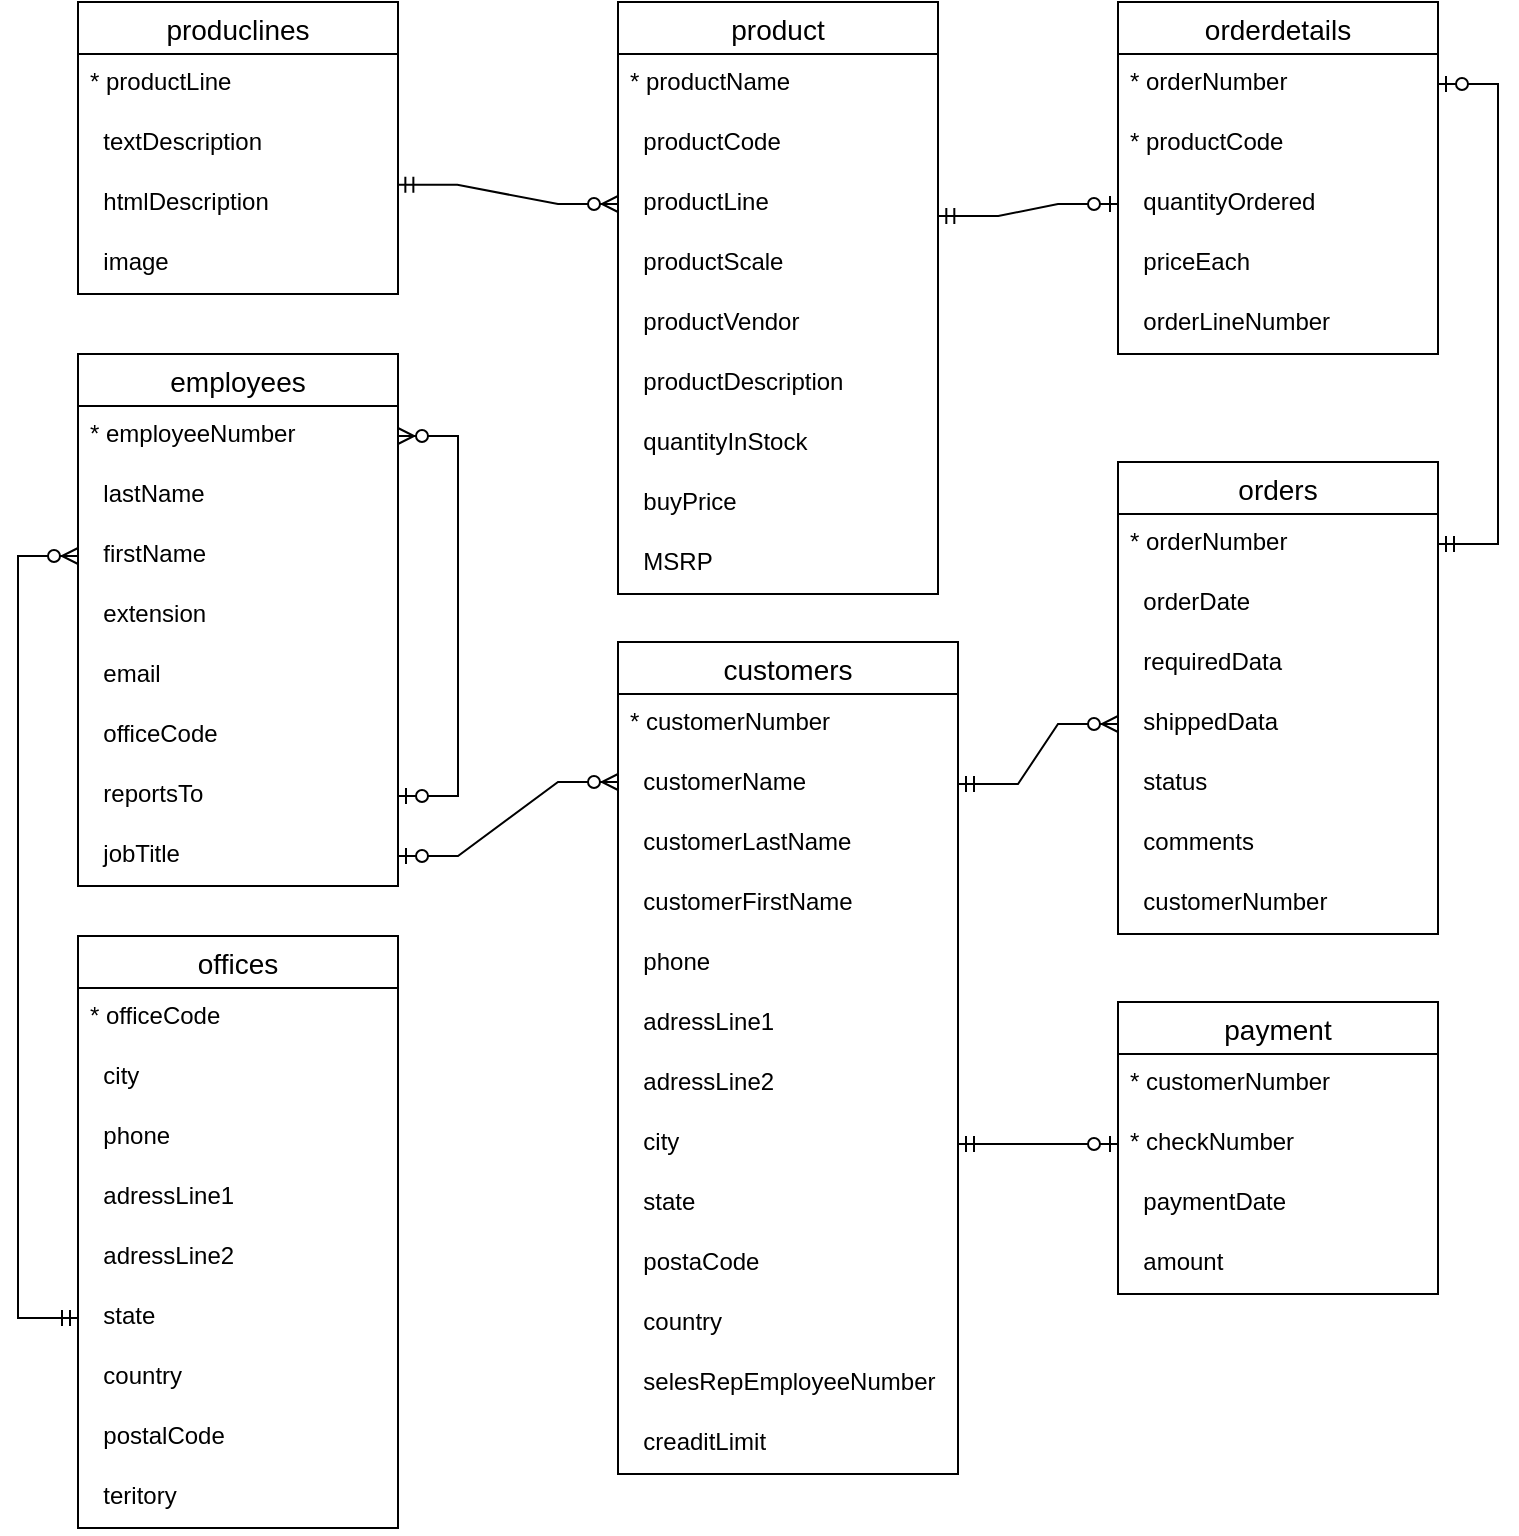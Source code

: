 <mxfile version="15.9.1" type="google"><diagram id="9zNR0hAD7L5Qm3pUMLD7" name="Page-1"><mxGraphModel dx="1027" dy="543" grid="1" gridSize="10" guides="1" tooltips="1" connect="1" arrows="1" fold="1" page="1" pageScale="1" pageWidth="850" pageHeight="1100" math="0" shadow="0"><root><mxCell id="0"/><mxCell id="1" parent="0"/><mxCell id="y_DZP28vQVpcmdnaSepI-1" value="employees" style="swimlane;fontStyle=0;childLayout=stackLayout;horizontal=1;startSize=26;horizontalStack=0;resizeParent=1;resizeParentMax=0;resizeLast=0;collapsible=1;marginBottom=0;align=center;fontSize=14;" parent="1" vertex="1"><mxGeometry x="470" y="516" width="160" height="266" as="geometry"/></mxCell><mxCell id="y_DZP28vQVpcmdnaSepI-2" value="* employeeNumber" style="text;strokeColor=none;fillColor=none;spacingLeft=4;spacingRight=4;overflow=hidden;rotatable=0;points=[[0,0.5],[1,0.5]];portConstraint=eastwest;fontSize=12;" parent="y_DZP28vQVpcmdnaSepI-1" vertex="1"><mxGeometry y="26" width="160" height="30" as="geometry"/></mxCell><mxCell id="y_DZP28vQVpcmdnaSepI-3" value="  lastName" style="text;strokeColor=none;fillColor=none;spacingLeft=4;spacingRight=4;overflow=hidden;rotatable=0;points=[[0,0.5],[1,0.5]];portConstraint=eastwest;fontSize=12;" parent="y_DZP28vQVpcmdnaSepI-1" vertex="1"><mxGeometry y="56" width="160" height="30" as="geometry"/></mxCell><mxCell id="y_DZP28vQVpcmdnaSepI-4" value="  firstName" style="text;strokeColor=none;fillColor=none;spacingLeft=4;spacingRight=4;overflow=hidden;rotatable=0;points=[[0,0.5],[1,0.5]];portConstraint=eastwest;fontSize=12;" parent="y_DZP28vQVpcmdnaSepI-1" vertex="1"><mxGeometry y="86" width="160" height="30" as="geometry"/></mxCell><mxCell id="y_DZP28vQVpcmdnaSepI-5" value="  extension" style="text;strokeColor=none;fillColor=none;spacingLeft=4;spacingRight=4;overflow=hidden;rotatable=0;points=[[0,0.5],[1,0.5]];portConstraint=eastwest;fontSize=12;" parent="y_DZP28vQVpcmdnaSepI-1" vertex="1"><mxGeometry y="116" width="160" height="30" as="geometry"/></mxCell><mxCell id="y_DZP28vQVpcmdnaSepI-6" value="  email" style="text;strokeColor=none;fillColor=none;spacingLeft=4;spacingRight=4;overflow=hidden;rotatable=0;points=[[0,0.5],[1,0.5]];portConstraint=eastwest;fontSize=12;" parent="y_DZP28vQVpcmdnaSepI-1" vertex="1"><mxGeometry y="146" width="160" height="30" as="geometry"/></mxCell><mxCell id="y_DZP28vQVpcmdnaSepI-7" value="  officeCode" style="text;strokeColor=none;fillColor=none;spacingLeft=4;spacingRight=4;overflow=hidden;rotatable=0;points=[[0,0.5],[1,0.5]];portConstraint=eastwest;fontSize=12;" parent="y_DZP28vQVpcmdnaSepI-1" vertex="1"><mxGeometry y="176" width="160" height="30" as="geometry"/></mxCell><mxCell id="y_DZP28vQVpcmdnaSepI-8" value="  reportsTo" style="text;strokeColor=none;fillColor=none;spacingLeft=4;spacingRight=4;overflow=hidden;rotatable=0;points=[[0,0.5],[1,0.5]];portConstraint=eastwest;fontSize=12;" parent="y_DZP28vQVpcmdnaSepI-1" vertex="1"><mxGeometry y="206" width="160" height="30" as="geometry"/></mxCell><mxCell id="y_DZP28vQVpcmdnaSepI-9" value="  jobTitle" style="text;strokeColor=none;fillColor=none;spacingLeft=4;spacingRight=4;overflow=hidden;rotatable=0;points=[[0,0.5],[1,0.5]];portConstraint=eastwest;fontSize=12;" parent="y_DZP28vQVpcmdnaSepI-1" vertex="1"><mxGeometry y="236" width="160" height="30" as="geometry"/></mxCell><mxCell id="y_DZP28vQVpcmdnaSepI-10" value="" style="edgeStyle=entityRelationEdgeStyle;fontSize=12;html=1;endArrow=ERzeroToMany;startArrow=ERzeroToOne;rounded=0;exitX=1;exitY=0.5;exitDx=0;exitDy=0;entryX=1;entryY=0.5;entryDx=0;entryDy=0;" parent="y_DZP28vQVpcmdnaSepI-1" source="y_DZP28vQVpcmdnaSepI-8" target="y_DZP28vQVpcmdnaSepI-2" edge="1"><mxGeometry width="100" height="100" relative="1" as="geometry"><mxPoint x="160.0" y="171" as="sourcePoint"/><mxPoint x="270.0" y="134" as="targetPoint"/></mxGeometry></mxCell><mxCell id="y_DZP28vQVpcmdnaSepI-11" value="product" style="swimlane;fontStyle=0;childLayout=stackLayout;horizontal=1;startSize=26;horizontalStack=0;resizeParent=1;resizeParentMax=0;resizeLast=0;collapsible=1;marginBottom=0;align=center;fontSize=14;" parent="1" vertex="1"><mxGeometry x="740" y="340" width="160" height="296" as="geometry"/></mxCell><mxCell id="y_DZP28vQVpcmdnaSepI-12" value="* productName" style="text;strokeColor=none;fillColor=none;spacingLeft=4;spacingRight=4;overflow=hidden;rotatable=0;points=[[0,0.5],[1,0.5]];portConstraint=eastwest;fontSize=12;" parent="y_DZP28vQVpcmdnaSepI-11" vertex="1"><mxGeometry y="26" width="160" height="30" as="geometry"/></mxCell><mxCell id="y_DZP28vQVpcmdnaSepI-13" value="  productCode" style="text;strokeColor=none;fillColor=none;spacingLeft=4;spacingRight=4;overflow=hidden;rotatable=0;points=[[0,0.5],[1,0.5]];portConstraint=eastwest;fontSize=12;" parent="y_DZP28vQVpcmdnaSepI-11" vertex="1"><mxGeometry y="56" width="160" height="30" as="geometry"/></mxCell><mxCell id="y_DZP28vQVpcmdnaSepI-14" value="  productLine" style="text;strokeColor=none;fillColor=none;spacingLeft=4;spacingRight=4;overflow=hidden;rotatable=0;points=[[0,0.5],[1,0.5]];portConstraint=eastwest;fontSize=12;" parent="y_DZP28vQVpcmdnaSepI-11" vertex="1"><mxGeometry y="86" width="160" height="30" as="geometry"/></mxCell><mxCell id="y_DZP28vQVpcmdnaSepI-15" value="  productScale" style="text;strokeColor=none;fillColor=none;spacingLeft=4;spacingRight=4;overflow=hidden;rotatable=0;points=[[0,0.5],[1,0.5]];portConstraint=eastwest;fontSize=12;" parent="y_DZP28vQVpcmdnaSepI-11" vertex="1"><mxGeometry y="116" width="160" height="30" as="geometry"/></mxCell><mxCell id="y_DZP28vQVpcmdnaSepI-16" value="  productVendor" style="text;strokeColor=none;fillColor=none;spacingLeft=4;spacingRight=4;overflow=hidden;rotatable=0;points=[[0,0.5],[1,0.5]];portConstraint=eastwest;fontSize=12;" parent="y_DZP28vQVpcmdnaSepI-11" vertex="1"><mxGeometry y="146" width="160" height="30" as="geometry"/></mxCell><mxCell id="y_DZP28vQVpcmdnaSepI-17" value="  productDescription" style="text;strokeColor=none;fillColor=none;spacingLeft=4;spacingRight=4;overflow=hidden;rotatable=0;points=[[0,0.5],[1,0.5]];portConstraint=eastwest;fontSize=12;" parent="y_DZP28vQVpcmdnaSepI-11" vertex="1"><mxGeometry y="176" width="160" height="30" as="geometry"/></mxCell><mxCell id="y_DZP28vQVpcmdnaSepI-18" value="  quantityInStock" style="text;strokeColor=none;fillColor=none;spacingLeft=4;spacingRight=4;overflow=hidden;rotatable=0;points=[[0,0.5],[1,0.5]];portConstraint=eastwest;fontSize=12;" parent="y_DZP28vQVpcmdnaSepI-11" vertex="1"><mxGeometry y="206" width="160" height="30" as="geometry"/></mxCell><mxCell id="y_DZP28vQVpcmdnaSepI-19" value="  buyPrice" style="text;strokeColor=none;fillColor=none;spacingLeft=4;spacingRight=4;overflow=hidden;rotatable=0;points=[[0,0.5],[1,0.5]];portConstraint=eastwest;fontSize=12;" parent="y_DZP28vQVpcmdnaSepI-11" vertex="1"><mxGeometry y="236" width="160" height="30" as="geometry"/></mxCell><mxCell id="y_DZP28vQVpcmdnaSepI-20" value="  MSRP" style="text;strokeColor=none;fillColor=none;spacingLeft=4;spacingRight=4;overflow=hidden;rotatable=0;points=[[0,0.5],[1,0.5]];portConstraint=eastwest;fontSize=12;" parent="y_DZP28vQVpcmdnaSepI-11" vertex="1"><mxGeometry y="266" width="160" height="30" as="geometry"/></mxCell><mxCell id="y_DZP28vQVpcmdnaSepI-21" value="produclines" style="swimlane;fontStyle=0;childLayout=stackLayout;horizontal=1;startSize=26;horizontalStack=0;resizeParent=1;resizeParentMax=0;resizeLast=0;collapsible=1;marginBottom=0;align=center;fontSize=14;" parent="1" vertex="1"><mxGeometry x="470" y="340" width="160" height="146" as="geometry"/></mxCell><mxCell id="y_DZP28vQVpcmdnaSepI-22" value="* productLine" style="text;strokeColor=none;fillColor=none;spacingLeft=4;spacingRight=4;overflow=hidden;rotatable=0;points=[[0,0.5],[1,0.5]];portConstraint=eastwest;fontSize=12;" parent="y_DZP28vQVpcmdnaSepI-21" vertex="1"><mxGeometry y="26" width="160" height="30" as="geometry"/></mxCell><mxCell id="y_DZP28vQVpcmdnaSepI-23" value="  textDescription" style="text;strokeColor=none;fillColor=none;spacingLeft=4;spacingRight=4;overflow=hidden;rotatable=0;points=[[0,0.5],[1,0.5]];portConstraint=eastwest;fontSize=12;" parent="y_DZP28vQVpcmdnaSepI-21" vertex="1"><mxGeometry y="56" width="160" height="30" as="geometry"/></mxCell><mxCell id="y_DZP28vQVpcmdnaSepI-24" value="  htmlDescription" style="text;strokeColor=none;fillColor=none;spacingLeft=4;spacingRight=4;overflow=hidden;rotatable=0;points=[[0,0.5],[1,0.5]];portConstraint=eastwest;fontSize=12;" parent="y_DZP28vQVpcmdnaSepI-21" vertex="1"><mxGeometry y="86" width="160" height="30" as="geometry"/></mxCell><mxCell id="y_DZP28vQVpcmdnaSepI-25" value="  image" style="text;strokeColor=none;fillColor=none;spacingLeft=4;spacingRight=4;overflow=hidden;rotatable=0;points=[[0,0.5],[1,0.5]];portConstraint=eastwest;fontSize=12;" parent="y_DZP28vQVpcmdnaSepI-21" vertex="1"><mxGeometry y="116" width="160" height="30" as="geometry"/></mxCell><mxCell id="y_DZP28vQVpcmdnaSepI-26" value="orderdetails" style="swimlane;fontStyle=0;childLayout=stackLayout;horizontal=1;startSize=26;horizontalStack=0;resizeParent=1;resizeParentMax=0;resizeLast=0;collapsible=1;marginBottom=0;align=center;fontSize=14;" parent="1" vertex="1"><mxGeometry x="990" y="340" width="160" height="176" as="geometry"/></mxCell><mxCell id="y_DZP28vQVpcmdnaSepI-27" value="* orderNumber" style="text;strokeColor=none;fillColor=none;spacingLeft=4;spacingRight=4;overflow=hidden;rotatable=0;points=[[0,0.5],[1,0.5]];portConstraint=eastwest;fontSize=12;" parent="y_DZP28vQVpcmdnaSepI-26" vertex="1"><mxGeometry y="26" width="160" height="30" as="geometry"/></mxCell><mxCell id="y_DZP28vQVpcmdnaSepI-28" value="* productCode" style="text;strokeColor=none;fillColor=none;spacingLeft=4;spacingRight=4;overflow=hidden;rotatable=0;points=[[0,0.5],[1,0.5]];portConstraint=eastwest;fontSize=12;" parent="y_DZP28vQVpcmdnaSepI-26" vertex="1"><mxGeometry y="56" width="160" height="30" as="geometry"/></mxCell><mxCell id="y_DZP28vQVpcmdnaSepI-29" value="  quantityOrdered" style="text;strokeColor=none;fillColor=none;spacingLeft=4;spacingRight=4;overflow=hidden;rotatable=0;points=[[0,0.5],[1,0.5]];portConstraint=eastwest;fontSize=12;" parent="y_DZP28vQVpcmdnaSepI-26" vertex="1"><mxGeometry y="86" width="160" height="30" as="geometry"/></mxCell><mxCell id="y_DZP28vQVpcmdnaSepI-30" value="  priceEach" style="text;strokeColor=none;fillColor=none;spacingLeft=4;spacingRight=4;overflow=hidden;rotatable=0;points=[[0,0.5],[1,0.5]];portConstraint=eastwest;fontSize=12;" parent="y_DZP28vQVpcmdnaSepI-26" vertex="1"><mxGeometry y="116" width="160" height="30" as="geometry"/></mxCell><mxCell id="y_DZP28vQVpcmdnaSepI-31" value="  orderLineNumber" style="text;strokeColor=none;fillColor=none;spacingLeft=4;spacingRight=4;overflow=hidden;rotatable=0;points=[[0,0.5],[1,0.5]];portConstraint=eastwest;fontSize=12;" parent="y_DZP28vQVpcmdnaSepI-26" vertex="1"><mxGeometry y="146" width="160" height="30" as="geometry"/></mxCell><mxCell id="y_DZP28vQVpcmdnaSepI-32" value="orders" style="swimlane;fontStyle=0;childLayout=stackLayout;horizontal=1;startSize=26;horizontalStack=0;resizeParent=1;resizeParentMax=0;resizeLast=0;collapsible=1;marginBottom=0;align=center;fontSize=14;" parent="1" vertex="1"><mxGeometry x="990" y="570" width="160" height="236" as="geometry"/></mxCell><mxCell id="y_DZP28vQVpcmdnaSepI-33" value="* orderNumber" style="text;strokeColor=none;fillColor=none;spacingLeft=4;spacingRight=4;overflow=hidden;rotatable=0;points=[[0,0.5],[1,0.5]];portConstraint=eastwest;fontSize=12;" parent="y_DZP28vQVpcmdnaSepI-32" vertex="1"><mxGeometry y="26" width="160" height="30" as="geometry"/></mxCell><mxCell id="y_DZP28vQVpcmdnaSepI-34" value="  orderDate" style="text;strokeColor=none;fillColor=none;spacingLeft=4;spacingRight=4;overflow=hidden;rotatable=0;points=[[0,0.5],[1,0.5]];portConstraint=eastwest;fontSize=12;" parent="y_DZP28vQVpcmdnaSepI-32" vertex="1"><mxGeometry y="56" width="160" height="30" as="geometry"/></mxCell><mxCell id="y_DZP28vQVpcmdnaSepI-35" value="  requiredData" style="text;strokeColor=none;fillColor=none;spacingLeft=4;spacingRight=4;overflow=hidden;rotatable=0;points=[[0,0.5],[1,0.5]];portConstraint=eastwest;fontSize=12;" parent="y_DZP28vQVpcmdnaSepI-32" vertex="1"><mxGeometry y="86" width="160" height="30" as="geometry"/></mxCell><mxCell id="y_DZP28vQVpcmdnaSepI-36" value="  shippedData" style="text;strokeColor=none;fillColor=none;spacingLeft=4;spacingRight=4;overflow=hidden;rotatable=0;points=[[0,0.5],[1,0.5]];portConstraint=eastwest;fontSize=12;" parent="y_DZP28vQVpcmdnaSepI-32" vertex="1"><mxGeometry y="116" width="160" height="30" as="geometry"/></mxCell><mxCell id="y_DZP28vQVpcmdnaSepI-37" value="  status" style="text;strokeColor=none;fillColor=none;spacingLeft=4;spacingRight=4;overflow=hidden;rotatable=0;points=[[0,0.5],[1,0.5]];portConstraint=eastwest;fontSize=12;" parent="y_DZP28vQVpcmdnaSepI-32" vertex="1"><mxGeometry y="146" width="160" height="30" as="geometry"/></mxCell><mxCell id="y_DZP28vQVpcmdnaSepI-38" value="  comments" style="text;strokeColor=none;fillColor=none;spacingLeft=4;spacingRight=4;overflow=hidden;rotatable=0;points=[[0,0.5],[1,0.5]];portConstraint=eastwest;fontSize=12;" parent="y_DZP28vQVpcmdnaSepI-32" vertex="1"><mxGeometry y="176" width="160" height="30" as="geometry"/></mxCell><mxCell id="y_DZP28vQVpcmdnaSepI-39" value="  customerNumber" style="text;strokeColor=none;fillColor=none;spacingLeft=4;spacingRight=4;overflow=hidden;rotatable=0;points=[[0,0.5],[1,0.5]];portConstraint=eastwest;fontSize=12;" parent="y_DZP28vQVpcmdnaSepI-32" vertex="1"><mxGeometry y="206" width="160" height="30" as="geometry"/></mxCell><mxCell id="y_DZP28vQVpcmdnaSepI-40" value="payment" style="swimlane;fontStyle=0;childLayout=stackLayout;horizontal=1;startSize=26;horizontalStack=0;resizeParent=1;resizeParentMax=0;resizeLast=0;collapsible=1;marginBottom=0;align=center;fontSize=14;" parent="1" vertex="1"><mxGeometry x="990" y="840" width="160" height="146" as="geometry"/></mxCell><mxCell id="y_DZP28vQVpcmdnaSepI-41" value="* customerNumber" style="text;strokeColor=none;fillColor=none;spacingLeft=4;spacingRight=4;overflow=hidden;rotatable=0;points=[[0,0.5],[1,0.5]];portConstraint=eastwest;fontSize=12;" parent="y_DZP28vQVpcmdnaSepI-40" vertex="1"><mxGeometry y="26" width="160" height="30" as="geometry"/></mxCell><mxCell id="y_DZP28vQVpcmdnaSepI-42" value="* checkNumber" style="text;strokeColor=none;fillColor=none;spacingLeft=4;spacingRight=4;overflow=hidden;rotatable=0;points=[[0,0.5],[1,0.5]];portConstraint=eastwest;fontSize=12;" parent="y_DZP28vQVpcmdnaSepI-40" vertex="1"><mxGeometry y="56" width="160" height="30" as="geometry"/></mxCell><mxCell id="y_DZP28vQVpcmdnaSepI-43" value="  paymentDate" style="text;strokeColor=none;fillColor=none;spacingLeft=4;spacingRight=4;overflow=hidden;rotatable=0;points=[[0,0.5],[1,0.5]];portConstraint=eastwest;fontSize=12;" parent="y_DZP28vQVpcmdnaSepI-40" vertex="1"><mxGeometry y="86" width="160" height="30" as="geometry"/></mxCell><mxCell id="y_DZP28vQVpcmdnaSepI-44" value="  amount" style="text;strokeColor=none;fillColor=none;spacingLeft=4;spacingRight=4;overflow=hidden;rotatable=0;points=[[0,0.5],[1,0.5]];portConstraint=eastwest;fontSize=12;" parent="y_DZP28vQVpcmdnaSepI-40" vertex="1"><mxGeometry y="116" width="160" height="30" as="geometry"/></mxCell><mxCell id="y_DZP28vQVpcmdnaSepI-45" value="offices" style="swimlane;fontStyle=0;childLayout=stackLayout;horizontal=1;startSize=26;horizontalStack=0;resizeParent=1;resizeParentMax=0;resizeLast=0;collapsible=1;marginBottom=0;align=center;fontSize=14;" parent="1" vertex="1"><mxGeometry x="470" y="807" width="160" height="296" as="geometry"/></mxCell><mxCell id="y_DZP28vQVpcmdnaSepI-46" value="* officeCode" style="text;strokeColor=none;fillColor=none;spacingLeft=4;spacingRight=4;overflow=hidden;rotatable=0;points=[[0,0.5],[1,0.5]];portConstraint=eastwest;fontSize=12;" parent="y_DZP28vQVpcmdnaSepI-45" vertex="1"><mxGeometry y="26" width="160" height="30" as="geometry"/></mxCell><mxCell id="y_DZP28vQVpcmdnaSepI-47" value="  city" style="text;strokeColor=none;fillColor=none;spacingLeft=4;spacingRight=4;overflow=hidden;rotatable=0;points=[[0,0.5],[1,0.5]];portConstraint=eastwest;fontSize=12;" parent="y_DZP28vQVpcmdnaSepI-45" vertex="1"><mxGeometry y="56" width="160" height="30" as="geometry"/></mxCell><mxCell id="y_DZP28vQVpcmdnaSepI-48" value="  phone" style="text;strokeColor=none;fillColor=none;spacingLeft=4;spacingRight=4;overflow=hidden;rotatable=0;points=[[0,0.5],[1,0.5]];portConstraint=eastwest;fontSize=12;" parent="y_DZP28vQVpcmdnaSepI-45" vertex="1"><mxGeometry y="86" width="160" height="30" as="geometry"/></mxCell><mxCell id="y_DZP28vQVpcmdnaSepI-49" value="  adressLine1" style="text;strokeColor=none;fillColor=none;spacingLeft=4;spacingRight=4;overflow=hidden;rotatable=0;points=[[0,0.5],[1,0.5]];portConstraint=eastwest;fontSize=12;" parent="y_DZP28vQVpcmdnaSepI-45" vertex="1"><mxGeometry y="116" width="160" height="30" as="geometry"/></mxCell><mxCell id="y_DZP28vQVpcmdnaSepI-50" value="  adressLine2" style="text;strokeColor=none;fillColor=none;spacingLeft=4;spacingRight=4;overflow=hidden;rotatable=0;points=[[0,0.5],[1,0.5]];portConstraint=eastwest;fontSize=12;" parent="y_DZP28vQVpcmdnaSepI-45" vertex="1"><mxGeometry y="146" width="160" height="30" as="geometry"/></mxCell><mxCell id="y_DZP28vQVpcmdnaSepI-51" value="  state" style="text;strokeColor=none;fillColor=none;spacingLeft=4;spacingRight=4;overflow=hidden;rotatable=0;points=[[0,0.5],[1,0.5]];portConstraint=eastwest;fontSize=12;" parent="y_DZP28vQVpcmdnaSepI-45" vertex="1"><mxGeometry y="176" width="160" height="30" as="geometry"/></mxCell><mxCell id="y_DZP28vQVpcmdnaSepI-52" value="  country" style="text;strokeColor=none;fillColor=none;spacingLeft=4;spacingRight=4;overflow=hidden;rotatable=0;points=[[0,0.5],[1,0.5]];portConstraint=eastwest;fontSize=12;" parent="y_DZP28vQVpcmdnaSepI-45" vertex="1"><mxGeometry y="206" width="160" height="30" as="geometry"/></mxCell><mxCell id="y_DZP28vQVpcmdnaSepI-53" value="  postalCode" style="text;strokeColor=none;fillColor=none;spacingLeft=4;spacingRight=4;overflow=hidden;rotatable=0;points=[[0,0.5],[1,0.5]];portConstraint=eastwest;fontSize=12;" parent="y_DZP28vQVpcmdnaSepI-45" vertex="1"><mxGeometry y="236" width="160" height="30" as="geometry"/></mxCell><mxCell id="y_DZP28vQVpcmdnaSepI-54" value="  teritory" style="text;strokeColor=none;fillColor=none;spacingLeft=4;spacingRight=4;overflow=hidden;rotatable=0;points=[[0,0.5],[1,0.5]];portConstraint=eastwest;fontSize=12;" parent="y_DZP28vQVpcmdnaSepI-45" vertex="1"><mxGeometry y="266" width="160" height="30" as="geometry"/></mxCell><mxCell id="y_DZP28vQVpcmdnaSepI-55" value="customers" style="swimlane;fontStyle=0;childLayout=stackLayout;horizontal=1;startSize=26;horizontalStack=0;resizeParent=1;resizeParentMax=0;resizeLast=0;collapsible=1;marginBottom=0;align=center;fontSize=14;" parent="1" vertex="1"><mxGeometry x="740" y="660" width="170" height="416" as="geometry"/></mxCell><mxCell id="y_DZP28vQVpcmdnaSepI-56" value="* customerNumber" style="text;strokeColor=none;fillColor=none;spacingLeft=4;spacingRight=4;overflow=hidden;rotatable=0;points=[[0,0.5],[1,0.5]];portConstraint=eastwest;fontSize=12;" parent="y_DZP28vQVpcmdnaSepI-55" vertex="1"><mxGeometry y="26" width="170" height="30" as="geometry"/></mxCell><mxCell id="y_DZP28vQVpcmdnaSepI-57" value="  customerName" style="text;strokeColor=none;fillColor=none;spacingLeft=4;spacingRight=4;overflow=hidden;rotatable=0;points=[[0,0.5],[1,0.5]];portConstraint=eastwest;fontSize=12;" parent="y_DZP28vQVpcmdnaSepI-55" vertex="1"><mxGeometry y="56" width="170" height="30" as="geometry"/></mxCell><mxCell id="y_DZP28vQVpcmdnaSepI-58" value="  customerLastName" style="text;strokeColor=none;fillColor=none;spacingLeft=4;spacingRight=4;overflow=hidden;rotatable=0;points=[[0,0.5],[1,0.5]];portConstraint=eastwest;fontSize=12;" parent="y_DZP28vQVpcmdnaSepI-55" vertex="1"><mxGeometry y="86" width="170" height="30" as="geometry"/></mxCell><mxCell id="y_DZP28vQVpcmdnaSepI-59" value="  customerFirstName" style="text;strokeColor=none;fillColor=none;spacingLeft=4;spacingRight=4;overflow=hidden;rotatable=0;points=[[0,0.5],[1,0.5]];portConstraint=eastwest;fontSize=12;" parent="y_DZP28vQVpcmdnaSepI-55" vertex="1"><mxGeometry y="116" width="170" height="30" as="geometry"/></mxCell><mxCell id="y_DZP28vQVpcmdnaSepI-60" value="  phone" style="text;strokeColor=none;fillColor=none;spacingLeft=4;spacingRight=4;overflow=hidden;rotatable=0;points=[[0,0.5],[1,0.5]];portConstraint=eastwest;fontSize=12;" parent="y_DZP28vQVpcmdnaSepI-55" vertex="1"><mxGeometry y="146" width="170" height="30" as="geometry"/></mxCell><mxCell id="y_DZP28vQVpcmdnaSepI-61" value="  adressLine1" style="text;strokeColor=none;fillColor=none;spacingLeft=4;spacingRight=4;overflow=hidden;rotatable=0;points=[[0,0.5],[1,0.5]];portConstraint=eastwest;fontSize=12;" parent="y_DZP28vQVpcmdnaSepI-55" vertex="1"><mxGeometry y="176" width="170" height="30" as="geometry"/></mxCell><mxCell id="y_DZP28vQVpcmdnaSepI-62" value="  adressLine2" style="text;strokeColor=none;fillColor=none;spacingLeft=4;spacingRight=4;overflow=hidden;rotatable=0;points=[[0,0.5],[1,0.5]];portConstraint=eastwest;fontSize=12;" parent="y_DZP28vQVpcmdnaSepI-55" vertex="1"><mxGeometry y="206" width="170" height="30" as="geometry"/></mxCell><mxCell id="y_DZP28vQVpcmdnaSepI-63" value="  city" style="text;strokeColor=none;fillColor=none;spacingLeft=4;spacingRight=4;overflow=hidden;rotatable=0;points=[[0,0.5],[1,0.5]];portConstraint=eastwest;fontSize=12;" parent="y_DZP28vQVpcmdnaSepI-55" vertex="1"><mxGeometry y="236" width="170" height="30" as="geometry"/></mxCell><mxCell id="y_DZP28vQVpcmdnaSepI-64" value="  state" style="text;strokeColor=none;fillColor=none;spacingLeft=4;spacingRight=4;overflow=hidden;rotatable=0;points=[[0,0.5],[1,0.5]];portConstraint=eastwest;fontSize=12;" parent="y_DZP28vQVpcmdnaSepI-55" vertex="1"><mxGeometry y="266" width="170" height="30" as="geometry"/></mxCell><mxCell id="y_DZP28vQVpcmdnaSepI-65" value="  postaCode" style="text;strokeColor=none;fillColor=none;spacingLeft=4;spacingRight=4;overflow=hidden;rotatable=0;points=[[0,0.5],[1,0.5]];portConstraint=eastwest;fontSize=12;" parent="y_DZP28vQVpcmdnaSepI-55" vertex="1"><mxGeometry y="296" width="170" height="30" as="geometry"/></mxCell><mxCell id="y_DZP28vQVpcmdnaSepI-66" value="  country" style="text;strokeColor=none;fillColor=none;spacingLeft=4;spacingRight=4;overflow=hidden;rotatable=0;points=[[0,0.5],[1,0.5]];portConstraint=eastwest;fontSize=12;" parent="y_DZP28vQVpcmdnaSepI-55" vertex="1"><mxGeometry y="326" width="170" height="30" as="geometry"/></mxCell><mxCell id="y_DZP28vQVpcmdnaSepI-67" value="  selesRepEmployeeNumber" style="text;strokeColor=none;fillColor=none;spacingLeft=4;spacingRight=4;overflow=hidden;rotatable=0;points=[[0,0.5],[1,0.5]];portConstraint=eastwest;fontSize=12;" parent="y_DZP28vQVpcmdnaSepI-55" vertex="1"><mxGeometry y="356" width="170" height="30" as="geometry"/></mxCell><mxCell id="y_DZP28vQVpcmdnaSepI-68" value="  creaditLimit" style="text;strokeColor=none;fillColor=none;spacingLeft=4;spacingRight=4;overflow=hidden;rotatable=0;points=[[0,0.5],[1,0.5]];portConstraint=eastwest;fontSize=12;" parent="y_DZP28vQVpcmdnaSepI-55" vertex="1"><mxGeometry y="386" width="170" height="30" as="geometry"/></mxCell><mxCell id="y_DZP28vQVpcmdnaSepI-69" value="" style="edgeStyle=entityRelationEdgeStyle;fontSize=12;html=1;endArrow=ERzeroToMany;startArrow=ERmandOne;rounded=0;entryX=0;entryY=0.5;entryDx=0;entryDy=0;exitX=1;exitY=0.5;exitDx=0;exitDy=0;" parent="1" source="y_DZP28vQVpcmdnaSepI-57" target="y_DZP28vQVpcmdnaSepI-36" edge="1"><mxGeometry width="100" height="100" relative="1" as="geometry"><mxPoint x="900" y="699" as="sourcePoint"/><mxPoint x="980" y="610" as="targetPoint"/></mxGeometry></mxCell><mxCell id="y_DZP28vQVpcmdnaSepI-70" value="" style="edgeStyle=entityRelationEdgeStyle;fontSize=12;html=1;endArrow=ERzeroToMany;startArrow=ERmandOne;rounded=0;exitX=0.998;exitY=0.181;exitDx=0;exitDy=0;exitPerimeter=0;entryX=0;entryY=0.5;entryDx=0;entryDy=0;" parent="1" source="y_DZP28vQVpcmdnaSepI-24" target="y_DZP28vQVpcmdnaSepI-14" edge="1"><mxGeometry width="100" height="100" relative="1" as="geometry"><mxPoint x="720" y="540" as="sourcePoint"/><mxPoint x="710" y="450" as="targetPoint"/></mxGeometry></mxCell><mxCell id="y_DZP28vQVpcmdnaSepI-71" value="" style="edgeStyle=entityRelationEdgeStyle;fontSize=12;html=1;endArrow=ERzeroToOne;startArrow=ERmandOne;rounded=0;entryX=0;entryY=0.5;entryDx=0;entryDy=0;exitX=1.001;exitY=0.7;exitDx=0;exitDy=0;exitPerimeter=0;" parent="1" source="y_DZP28vQVpcmdnaSepI-14" target="y_DZP28vQVpcmdnaSepI-29" edge="1"><mxGeometry width="100" height="100" relative="1" as="geometry"><mxPoint x="720" y="610" as="sourcePoint"/><mxPoint x="980" y="410" as="targetPoint"/></mxGeometry></mxCell><mxCell id="y_DZP28vQVpcmdnaSepI-72" value="" style="fontSize=12;html=1;endArrow=ERzeroToOne;startArrow=ERmandOne;rounded=0;exitX=1;exitY=0.5;exitDx=0;exitDy=0;entryX=1;entryY=0.5;entryDx=0;entryDy=0;edgeStyle=orthogonalEdgeStyle;" parent="1" source="y_DZP28vQVpcmdnaSepI-33" target="y_DZP28vQVpcmdnaSepI-27" edge="1"><mxGeometry width="100" height="100" relative="1" as="geometry"><mxPoint x="910" y="451" as="sourcePoint"/><mxPoint x="1070" y="520" as="targetPoint"/><Array as="points"><mxPoint x="1180" y="611"/><mxPoint x="1180" y="381"/></Array></mxGeometry></mxCell><mxCell id="y_DZP28vQVpcmdnaSepI-73" value="" style="edgeStyle=entityRelationEdgeStyle;fontSize=12;html=1;endArrow=ERzeroToOne;startArrow=ERmandOne;rounded=0;entryX=0;entryY=0.5;entryDx=0;entryDy=0;exitX=1;exitY=0.5;exitDx=0;exitDy=0;" parent="1" source="y_DZP28vQVpcmdnaSepI-63" target="y_DZP28vQVpcmdnaSepI-42" edge="1"><mxGeometry width="100" height="100" relative="1" as="geometry"><mxPoint x="910" y="960" as="sourcePoint"/><mxPoint x="1010" y="860" as="targetPoint"/></mxGeometry></mxCell><mxCell id="y_DZP28vQVpcmdnaSepI-74" value="" style="fontSize=12;html=1;endArrow=ERzeroToMany;startArrow=ERmandOne;rounded=0;exitX=0;exitY=0.5;exitDx=0;exitDy=0;edgeStyle=orthogonalEdgeStyle;entryX=0;entryY=0.5;entryDx=0;entryDy=0;" parent="1" source="y_DZP28vQVpcmdnaSepI-51" target="y_DZP28vQVpcmdnaSepI-4" edge="1"><mxGeometry width="100" height="100" relative="1" as="geometry"><mxPoint x="390" y="960" as="sourcePoint"/><mxPoint x="450" y="630" as="targetPoint"/><Array as="points"><mxPoint x="440" y="998"/><mxPoint x="440" y="617"/></Array></mxGeometry></mxCell><mxCell id="y_DZP28vQVpcmdnaSepI-75" value="" style="edgeStyle=entityRelationEdgeStyle;fontSize=12;html=1;endArrow=ERzeroToMany;startArrow=ERzeroToOne;rounded=0;exitX=1;exitY=0.5;exitDx=0;exitDy=0;" parent="1" source="y_DZP28vQVpcmdnaSepI-9" edge="1"><mxGeometry width="100" height="100" relative="1" as="geometry"><mxPoint x="640" y="830" as="sourcePoint"/><mxPoint x="740" y="730" as="targetPoint"/></mxGeometry></mxCell></root></mxGraphModel></diagram></mxfile>